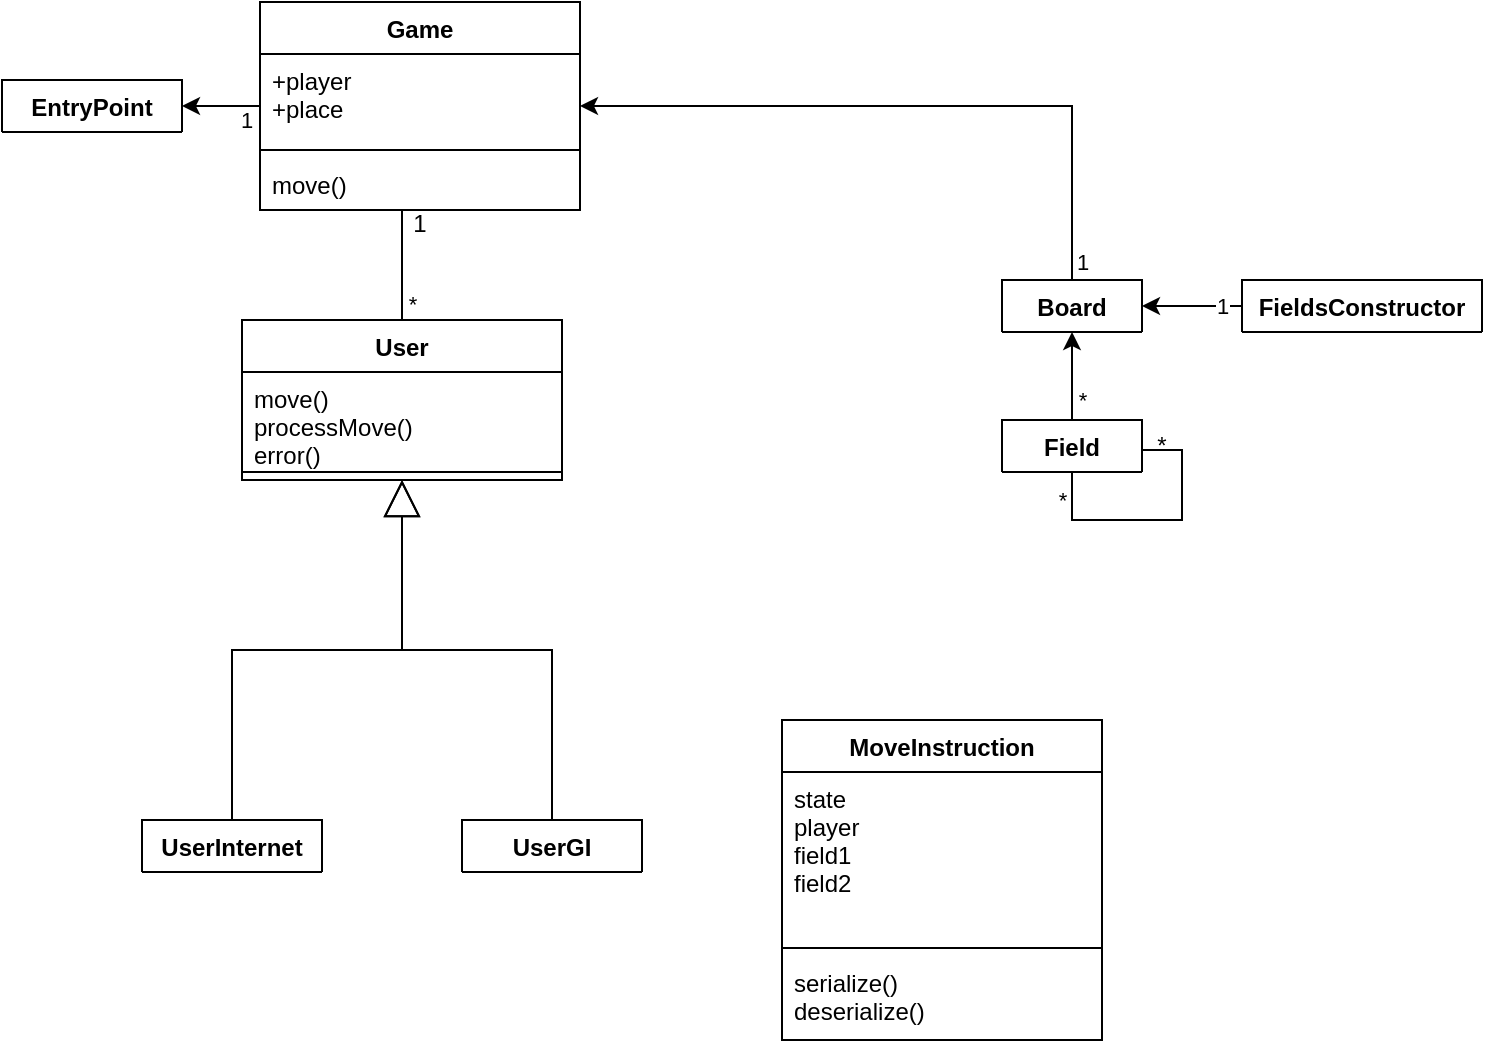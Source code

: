 <mxfile version="16.0.2" type="device"><diagram id="prtHgNgQTEPvFCAcTncT" name="Page-1"><mxGraphModel dx="735" dy="581" grid="1" gridSize="10" guides="1" tooltips="1" connect="1" arrows="1" fold="1" page="1" pageScale="1" pageWidth="827" pageHeight="1169" math="0" shadow="0"><root><mxCell id="0"/><mxCell id="1" parent="0"/><mxCell id="5IzzW8jFasGa-OdBUZJy-1" value="1" style="edgeStyle=orthogonalEdgeStyle;rounded=0;orthogonalLoop=1;jettySize=auto;html=1;" edge="1" parent="1" source="5IzzW8jFasGa-OdBUZJy-2" target="5IzzW8jFasGa-OdBUZJy-6"><mxGeometry x="-0.667" y="7" relative="1" as="geometry"><mxPoint as="offset"/></mxGeometry></mxCell><mxCell id="5IzzW8jFasGa-OdBUZJy-2" value="Game&#10;" style="swimlane;fontStyle=1;align=center;verticalAlign=top;childLayout=stackLayout;horizontal=1;startSize=26;horizontalStack=0;resizeParent=1;resizeParentMax=0;resizeLast=0;collapsible=1;marginBottom=0;" vertex="1" parent="1"><mxGeometry x="299" y="341" width="160" height="104" as="geometry"><mxRectangle x="344" y="380" width="70" height="26" as="alternateBounds"/></mxGeometry></mxCell><mxCell id="5IzzW8jFasGa-OdBUZJy-3" value="+player&#10;+place" style="text;strokeColor=none;fillColor=none;align=left;verticalAlign=top;spacingLeft=4;spacingRight=4;overflow=hidden;rotatable=0;points=[[0,0.5],[1,0.5]];portConstraint=eastwest;" vertex="1" parent="5IzzW8jFasGa-OdBUZJy-2"><mxGeometry y="26" width="160" height="44" as="geometry"/></mxCell><mxCell id="5IzzW8jFasGa-OdBUZJy-4" value="" style="line;strokeWidth=1;fillColor=none;align=left;verticalAlign=middle;spacingTop=-1;spacingLeft=3;spacingRight=3;rotatable=0;labelPosition=right;points=[];portConstraint=eastwest;" vertex="1" parent="5IzzW8jFasGa-OdBUZJy-2"><mxGeometry y="70" width="160" height="8" as="geometry"/></mxCell><mxCell id="5IzzW8jFasGa-OdBUZJy-5" value="move()" style="text;strokeColor=none;fillColor=none;align=left;verticalAlign=top;spacingLeft=4;spacingRight=4;overflow=hidden;rotatable=0;points=[[0,0.5],[1,0.5]];portConstraint=eastwest;" vertex="1" parent="5IzzW8jFasGa-OdBUZJy-2"><mxGeometry y="78" width="160" height="26" as="geometry"/></mxCell><mxCell id="5IzzW8jFasGa-OdBUZJy-6" value="EntryPoint" style="swimlane;fontStyle=1;align=center;verticalAlign=top;childLayout=stackLayout;horizontal=1;startSize=26;horizontalStack=0;resizeParent=1;resizeParentMax=0;resizeLast=0;collapsible=1;marginBottom=0;" vertex="1" collapsed="1" parent="1"><mxGeometry x="170" y="380" width="90" height="26" as="geometry"><mxRectangle x="330" y="340" width="160" height="86" as="alternateBounds"/></mxGeometry></mxCell><mxCell id="5IzzW8jFasGa-OdBUZJy-7" value="+ field: type" style="text;strokeColor=none;fillColor=none;align=left;verticalAlign=top;spacingLeft=4;spacingRight=4;overflow=hidden;rotatable=0;points=[[0,0.5],[1,0.5]];portConstraint=eastwest;" vertex="1" parent="5IzzW8jFasGa-OdBUZJy-6"><mxGeometry y="26" width="90" height="26" as="geometry"/></mxCell><mxCell id="5IzzW8jFasGa-OdBUZJy-8" value="" style="line;strokeWidth=1;fillColor=none;align=left;verticalAlign=middle;spacingTop=-1;spacingLeft=3;spacingRight=3;rotatable=0;labelPosition=right;points=[];portConstraint=eastwest;" vertex="1" parent="5IzzW8jFasGa-OdBUZJy-6"><mxGeometry y="52" width="90" height="8" as="geometry"/></mxCell><mxCell id="5IzzW8jFasGa-OdBUZJy-9" value="+ method(type): type" style="text;strokeColor=none;fillColor=none;align=left;verticalAlign=top;spacingLeft=4;spacingRight=4;overflow=hidden;rotatable=0;points=[[0,0.5],[1,0.5]];portConstraint=eastwest;" vertex="1" parent="5IzzW8jFasGa-OdBUZJy-6"><mxGeometry y="60" width="90" height="26" as="geometry"/></mxCell><mxCell id="5IzzW8jFasGa-OdBUZJy-10" value="UserInternet" style="swimlane;fontStyle=1;align=center;verticalAlign=top;childLayout=stackLayout;horizontal=1;startSize=26;horizontalStack=0;resizeParent=1;resizeParentMax=0;resizeLast=0;collapsible=1;marginBottom=0;" vertex="1" collapsed="1" parent="1"><mxGeometry x="240" y="750" width="90" height="26" as="geometry"><mxRectangle x="330" y="340" width="160" height="86" as="alternateBounds"/></mxGeometry></mxCell><mxCell id="5IzzW8jFasGa-OdBUZJy-11" value="+ field: type" style="text;strokeColor=none;fillColor=none;align=left;verticalAlign=top;spacingLeft=4;spacingRight=4;overflow=hidden;rotatable=0;points=[[0,0.5],[1,0.5]];portConstraint=eastwest;" vertex="1" parent="5IzzW8jFasGa-OdBUZJy-10"><mxGeometry y="26" width="90" height="26" as="geometry"/></mxCell><mxCell id="5IzzW8jFasGa-OdBUZJy-12" value="" style="line;strokeWidth=1;fillColor=none;align=left;verticalAlign=middle;spacingTop=-1;spacingLeft=3;spacingRight=3;rotatable=0;labelPosition=right;points=[];portConstraint=eastwest;" vertex="1" parent="5IzzW8jFasGa-OdBUZJy-10"><mxGeometry y="52" width="90" height="8" as="geometry"/></mxCell><mxCell id="5IzzW8jFasGa-OdBUZJy-13" value="+ method(type): type" style="text;strokeColor=none;fillColor=none;align=left;verticalAlign=top;spacingLeft=4;spacingRight=4;overflow=hidden;rotatable=0;points=[[0,0.5],[1,0.5]];portConstraint=eastwest;" vertex="1" parent="5IzzW8jFasGa-OdBUZJy-10"><mxGeometry y="60" width="90" height="26" as="geometry"/></mxCell><mxCell id="5IzzW8jFasGa-OdBUZJy-14" value="*" style="edgeStyle=orthogonalEdgeStyle;rounded=0;orthogonalLoop=1;jettySize=auto;html=1;exitX=0.5;exitY=0;exitDx=0;exitDy=0;endArrow=none;endFill=0;" edge="1" parent="1" source="5IzzW8jFasGa-OdBUZJy-15" target="5IzzW8jFasGa-OdBUZJy-2"><mxGeometry x="-0.705" y="-5" relative="1" as="geometry"><Array as="points"><mxPoint x="370" y="460"/><mxPoint x="370" y="460"/></Array><mxPoint as="offset"/></mxGeometry></mxCell><mxCell id="5IzzW8jFasGa-OdBUZJy-15" value="User" style="swimlane;fontStyle=1;align=center;verticalAlign=top;childLayout=stackLayout;horizontal=1;startSize=26;horizontalStack=0;resizeParent=1;resizeParentMax=0;resizeLast=0;collapsible=1;marginBottom=0;" vertex="1" parent="1"><mxGeometry x="290" y="500" width="160" height="80" as="geometry"><mxRectangle x="290" y="280" width="90" height="76" as="alternateBounds"/></mxGeometry></mxCell><mxCell id="5IzzW8jFasGa-OdBUZJy-16" value="move()&#10;processMove()&#10;error()&#10;" style="text;strokeColor=none;fillColor=none;align=left;verticalAlign=top;spacingLeft=4;spacingRight=4;overflow=hidden;rotatable=0;points=[[0,0.5],[1,0.5]];portConstraint=eastwest;" vertex="1" parent="5IzzW8jFasGa-OdBUZJy-15"><mxGeometry y="26" width="160" height="46" as="geometry"/></mxCell><mxCell id="5IzzW8jFasGa-OdBUZJy-17" value="" style="line;strokeWidth=1;fillColor=none;align=left;verticalAlign=middle;spacingTop=-1;spacingLeft=3;spacingRight=3;rotatable=0;labelPosition=right;points=[];portConstraint=eastwest;" vertex="1" parent="5IzzW8jFasGa-OdBUZJy-15"><mxGeometry y="72" width="160" height="8" as="geometry"/></mxCell><mxCell id="5IzzW8jFasGa-OdBUZJy-18" value="1" style="edgeStyle=orthogonalEdgeStyle;rounded=0;orthogonalLoop=1;jettySize=auto;html=1;" edge="1" parent="1" source="5IzzW8jFasGa-OdBUZJy-19" target="5IzzW8jFasGa-OdBUZJy-2"><mxGeometry x="-0.947" y="-5" relative="1" as="geometry"><Array as="points"><mxPoint x="705" y="393"/></Array><mxPoint as="offset"/></mxGeometry></mxCell><mxCell id="5IzzW8jFasGa-OdBUZJy-19" value="Board" style="swimlane;fontStyle=1;align=center;verticalAlign=top;childLayout=stackLayout;horizontal=1;startSize=26;horizontalStack=0;resizeParent=1;resizeParentMax=0;resizeLast=0;collapsible=1;marginBottom=0;" vertex="1" collapsed="1" parent="1"><mxGeometry x="670" y="480" width="70" height="26" as="geometry"><mxRectangle x="670" y="320" width="160" height="86" as="alternateBounds"/></mxGeometry></mxCell><mxCell id="5IzzW8jFasGa-OdBUZJy-20" value="+ field: type" style="text;strokeColor=none;fillColor=none;align=left;verticalAlign=top;spacingLeft=4;spacingRight=4;overflow=hidden;rotatable=0;points=[[0,0.5],[1,0.5]];portConstraint=eastwest;" vertex="1" parent="5IzzW8jFasGa-OdBUZJy-19"><mxGeometry y="26" width="70" height="26" as="geometry"/></mxCell><mxCell id="5IzzW8jFasGa-OdBUZJy-21" value="" style="line;strokeWidth=1;fillColor=none;align=left;verticalAlign=middle;spacingTop=-1;spacingLeft=3;spacingRight=3;rotatable=0;labelPosition=right;points=[];portConstraint=eastwest;" vertex="1" parent="5IzzW8jFasGa-OdBUZJy-19"><mxGeometry y="52" width="70" height="8" as="geometry"/></mxCell><mxCell id="5IzzW8jFasGa-OdBUZJy-22" value="+ method(type): type" style="text;strokeColor=none;fillColor=none;align=left;verticalAlign=top;spacingLeft=4;spacingRight=4;overflow=hidden;rotatable=0;points=[[0,0.5],[1,0.5]];portConstraint=eastwest;" vertex="1" parent="5IzzW8jFasGa-OdBUZJy-19"><mxGeometry y="60" width="70" height="26" as="geometry"/></mxCell><mxCell id="5IzzW8jFasGa-OdBUZJy-23" value="*" style="edgeStyle=orthogonalEdgeStyle;rounded=0;orthogonalLoop=1;jettySize=auto;html=1;" edge="1" parent="1" source="5IzzW8jFasGa-OdBUZJy-25" target="5IzzW8jFasGa-OdBUZJy-19"><mxGeometry x="-0.545" y="-5" relative="1" as="geometry"><mxPoint x="705.029" y="540" as="sourcePoint"/><mxPoint as="offset"/></mxGeometry></mxCell><mxCell id="5IzzW8jFasGa-OdBUZJy-24" value="*" style="edgeStyle=orthogonalEdgeStyle;rounded=0;orthogonalLoop=1;jettySize=auto;html=1;endArrow=none;endFill=0;entryX=0.996;entryY=0.575;entryDx=0;entryDy=0;entryPerimeter=0;" edge="1" parent="1" source="5IzzW8jFasGa-OdBUZJy-25" target="5IzzW8jFasGa-OdBUZJy-25"><mxGeometry x="-0.791" y="-5" relative="1" as="geometry"><mxPoint x="710" y="610" as="targetPoint"/><Array as="points"><mxPoint x="705" y="600"/><mxPoint x="760" y="600"/><mxPoint x="760" y="565"/></Array><mxPoint as="offset"/></mxGeometry></mxCell><mxCell id="5IzzW8jFasGa-OdBUZJy-25" value="Field" style="swimlane;fontStyle=1;align=center;verticalAlign=top;childLayout=stackLayout;horizontal=1;startSize=26;horizontalStack=0;resizeParent=1;resizeParentMax=0;resizeLast=0;collapsible=1;marginBottom=0;" vertex="1" collapsed="1" parent="1"><mxGeometry x="670" y="550" width="70" height="26" as="geometry"><mxRectangle x="330" y="340" width="160" height="86" as="alternateBounds"/></mxGeometry></mxCell><mxCell id="5IzzW8jFasGa-OdBUZJy-26" value="+ field: type" style="text;strokeColor=none;fillColor=none;align=left;verticalAlign=top;spacingLeft=4;spacingRight=4;overflow=hidden;rotatable=0;points=[[0,0.5],[1,0.5]];portConstraint=eastwest;" vertex="1" parent="5IzzW8jFasGa-OdBUZJy-25"><mxGeometry y="26" width="70" height="26" as="geometry"/></mxCell><mxCell id="5IzzW8jFasGa-OdBUZJy-27" value="" style="line;strokeWidth=1;fillColor=none;align=left;verticalAlign=middle;spacingTop=-1;spacingLeft=3;spacingRight=3;rotatable=0;labelPosition=right;points=[];portConstraint=eastwest;" vertex="1" parent="5IzzW8jFasGa-OdBUZJy-25"><mxGeometry y="52" width="70" height="8" as="geometry"/></mxCell><mxCell id="5IzzW8jFasGa-OdBUZJy-28" value="+ method(type): type" style="text;strokeColor=none;fillColor=none;align=left;verticalAlign=top;spacingLeft=4;spacingRight=4;overflow=hidden;rotatable=0;points=[[0,0.5],[1,0.5]];portConstraint=eastwest;" vertex="1" parent="5IzzW8jFasGa-OdBUZJy-25"><mxGeometry y="60" width="70" height="26" as="geometry"/></mxCell><mxCell id="5IzzW8jFasGa-OdBUZJy-29" value="UserGI" style="swimlane;fontStyle=1;align=center;verticalAlign=top;childLayout=stackLayout;horizontal=1;startSize=26;horizontalStack=0;resizeParent=1;resizeParentMax=0;resizeLast=0;collapsible=1;marginBottom=0;" vertex="1" collapsed="1" parent="1"><mxGeometry x="400" y="750" width="90" height="26" as="geometry"><mxRectangle x="330" y="340" width="160" height="86" as="alternateBounds"/></mxGeometry></mxCell><mxCell id="5IzzW8jFasGa-OdBUZJy-30" value="+ field: type" style="text;strokeColor=none;fillColor=none;align=left;verticalAlign=top;spacingLeft=4;spacingRight=4;overflow=hidden;rotatable=0;points=[[0,0.5],[1,0.5]];portConstraint=eastwest;" vertex="1" parent="5IzzW8jFasGa-OdBUZJy-29"><mxGeometry y="26" width="90" height="26" as="geometry"/></mxCell><mxCell id="5IzzW8jFasGa-OdBUZJy-31" value="" style="line;strokeWidth=1;fillColor=none;align=left;verticalAlign=middle;spacingTop=-1;spacingLeft=3;spacingRight=3;rotatable=0;labelPosition=right;points=[];portConstraint=eastwest;" vertex="1" parent="5IzzW8jFasGa-OdBUZJy-29"><mxGeometry y="52" width="90" height="8" as="geometry"/></mxCell><mxCell id="5IzzW8jFasGa-OdBUZJy-32" value="+ method(type): type" style="text;strokeColor=none;fillColor=none;align=left;verticalAlign=top;spacingLeft=4;spacingRight=4;overflow=hidden;rotatable=0;points=[[0,0.5],[1,0.5]];portConstraint=eastwest;" vertex="1" parent="5IzzW8jFasGa-OdBUZJy-29"><mxGeometry y="60" width="90" height="26" as="geometry"/></mxCell><mxCell id="5IzzW8jFasGa-OdBUZJy-33" value="" style="endArrow=block;endSize=16;endFill=0;html=1;rounded=0;edgeStyle=orthogonalEdgeStyle;exitX=0.5;exitY=0;exitDx=0;exitDy=0;" edge="1" parent="1" source="5IzzW8jFasGa-OdBUZJy-29" target="5IzzW8jFasGa-OdBUZJy-15"><mxGeometry x="0.125" width="160" relative="1" as="geometry"><mxPoint x="400" y="700" as="sourcePoint"/><mxPoint x="395" y="650" as="targetPoint"/><mxPoint as="offset"/></mxGeometry></mxCell><mxCell id="5IzzW8jFasGa-OdBUZJy-34" value="" style="endArrow=block;endSize=16;endFill=0;html=1;rounded=0;edgeStyle=orthogonalEdgeStyle;exitX=0.5;exitY=0;exitDx=0;exitDy=0;" edge="1" parent="1" source="5IzzW8jFasGa-OdBUZJy-10" target="5IzzW8jFasGa-OdBUZJy-15"><mxGeometry x="0.125" width="160" relative="1" as="geometry"><mxPoint x="370" y="750" as="sourcePoint"/><mxPoint x="370" y="646" as="targetPoint"/><mxPoint as="offset"/></mxGeometry></mxCell><mxCell id="5IzzW8jFasGa-OdBUZJy-35" value="MoveInstruction" style="swimlane;fontStyle=1;align=center;verticalAlign=top;childLayout=stackLayout;horizontal=1;startSize=26;horizontalStack=0;resizeParent=1;resizeParentMax=0;resizeLast=0;collapsible=1;marginBottom=0;" vertex="1" parent="1"><mxGeometry x="560" y="700" width="160" height="160" as="geometry"><mxRectangle x="560" y="486" width="120" height="26" as="alternateBounds"/></mxGeometry></mxCell><mxCell id="5IzzW8jFasGa-OdBUZJy-36" value="state&#10;player&#10;field1&#10;field2" style="text;strokeColor=none;fillColor=none;align=left;verticalAlign=top;spacingLeft=4;spacingRight=4;overflow=hidden;rotatable=0;points=[[0,0.5],[1,0.5]];portConstraint=eastwest;" vertex="1" parent="5IzzW8jFasGa-OdBUZJy-35"><mxGeometry y="26" width="160" height="84" as="geometry"/></mxCell><mxCell id="5IzzW8jFasGa-OdBUZJy-37" value="" style="line;strokeWidth=1;fillColor=none;align=left;verticalAlign=middle;spacingTop=-1;spacingLeft=3;spacingRight=3;rotatable=0;labelPosition=right;points=[];portConstraint=eastwest;" vertex="1" parent="5IzzW8jFasGa-OdBUZJy-35"><mxGeometry y="110" width="160" height="8" as="geometry"/></mxCell><mxCell id="5IzzW8jFasGa-OdBUZJy-38" value="serialize()&#10;deserialize()" style="text;strokeColor=none;fillColor=none;align=left;verticalAlign=top;spacingLeft=4;spacingRight=4;overflow=hidden;rotatable=0;points=[[0,0.5],[1,0.5]];portConstraint=eastwest;" vertex="1" parent="5IzzW8jFasGa-OdBUZJy-35"><mxGeometry y="118" width="160" height="42" as="geometry"/></mxCell><mxCell id="5IzzW8jFasGa-OdBUZJy-39" value="1" style="edgeStyle=orthogonalEdgeStyle;rounded=0;orthogonalLoop=1;jettySize=auto;html=1;" edge="1" parent="1" source="5IzzW8jFasGa-OdBUZJy-40" target="5IzzW8jFasGa-OdBUZJy-19"><mxGeometry x="-0.6" relative="1" as="geometry"><mxPoint as="offset"/></mxGeometry></mxCell><mxCell id="5IzzW8jFasGa-OdBUZJy-40" value="FieldsConstructor" style="swimlane;fontStyle=1;align=center;verticalAlign=top;childLayout=stackLayout;horizontal=1;startSize=26;horizontalStack=0;resizeParent=1;resizeParentMax=0;resizeLast=0;collapsible=1;marginBottom=0;" vertex="1" collapsed="1" parent="1"><mxGeometry x="790" y="480" width="120" height="26" as="geometry"><mxRectangle x="670" y="320" width="160" height="86" as="alternateBounds"/></mxGeometry></mxCell><mxCell id="5IzzW8jFasGa-OdBUZJy-41" value="+ field: type" style="text;strokeColor=none;fillColor=none;align=left;verticalAlign=top;spacingLeft=4;spacingRight=4;overflow=hidden;rotatable=0;points=[[0,0.5],[1,0.5]];portConstraint=eastwest;" vertex="1" parent="5IzzW8jFasGa-OdBUZJy-40"><mxGeometry y="26" width="120" height="26" as="geometry"/></mxCell><mxCell id="5IzzW8jFasGa-OdBUZJy-42" value="" style="line;strokeWidth=1;fillColor=none;align=left;verticalAlign=middle;spacingTop=-1;spacingLeft=3;spacingRight=3;rotatable=0;labelPosition=right;points=[];portConstraint=eastwest;" vertex="1" parent="5IzzW8jFasGa-OdBUZJy-40"><mxGeometry y="52" width="120" height="8" as="geometry"/></mxCell><mxCell id="5IzzW8jFasGa-OdBUZJy-43" value="+ method(type): type" style="text;strokeColor=none;fillColor=none;align=left;verticalAlign=top;spacingLeft=4;spacingRight=4;overflow=hidden;rotatable=0;points=[[0,0.5],[1,0.5]];portConstraint=eastwest;" vertex="1" parent="5IzzW8jFasGa-OdBUZJy-40"><mxGeometry y="60" width="120" height="26" as="geometry"/></mxCell><mxCell id="5IzzW8jFasGa-OdBUZJy-44" value="*" style="text;html=1;strokeColor=none;fillColor=none;align=center;verticalAlign=middle;whiteSpace=wrap;rounded=0;" vertex="1" parent="1"><mxGeometry x="720" y="548" width="60" height="30" as="geometry"/></mxCell><mxCell id="5IzzW8jFasGa-OdBUZJy-47" value="1" style="text;html=1;strokeColor=none;fillColor=none;align=center;verticalAlign=middle;whiteSpace=wrap;rounded=0;" vertex="1" parent="1"><mxGeometry x="371" y="445" width="16" height="14" as="geometry"/></mxCell></root></mxGraphModel></diagram></mxfile>